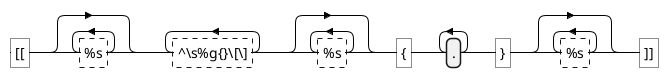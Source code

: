 {
  "sha1": "d7vz4naz29plriddq4krauktylojzku",
  "insertion": {
    "when": "2024-06-01T09:03:02.660Z",
    "user": "plantuml@gmail.com"
  }
}
@startregex
\[\[[%s]*([^\s%g{}\[\]]+?)[%s]*\{(.+)\}[%s]*\]\]
@endregex
